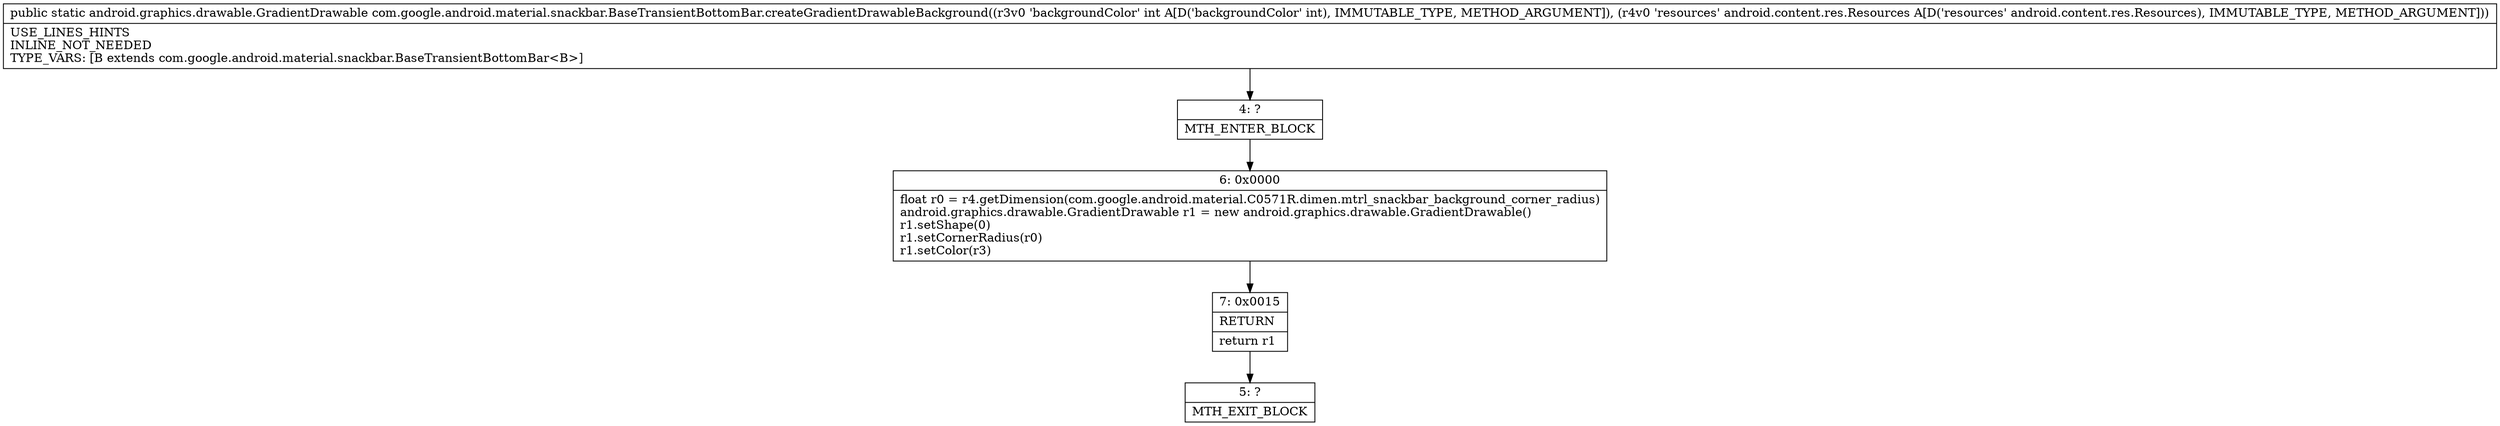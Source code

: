 digraph "CFG forcom.google.android.material.snackbar.BaseTransientBottomBar.createGradientDrawableBackground(ILandroid\/content\/res\/Resources;)Landroid\/graphics\/drawable\/GradientDrawable;" {
Node_4 [shape=record,label="{4\:\ ?|MTH_ENTER_BLOCK\l}"];
Node_6 [shape=record,label="{6\:\ 0x0000|float r0 = r4.getDimension(com.google.android.material.C0571R.dimen.mtrl_snackbar_background_corner_radius)\landroid.graphics.drawable.GradientDrawable r1 = new android.graphics.drawable.GradientDrawable()\lr1.setShape(0)\lr1.setCornerRadius(r0)\lr1.setColor(r3)\l}"];
Node_7 [shape=record,label="{7\:\ 0x0015|RETURN\l|return r1\l}"];
Node_5 [shape=record,label="{5\:\ ?|MTH_EXIT_BLOCK\l}"];
MethodNode[shape=record,label="{public static android.graphics.drawable.GradientDrawable com.google.android.material.snackbar.BaseTransientBottomBar.createGradientDrawableBackground((r3v0 'backgroundColor' int A[D('backgroundColor' int), IMMUTABLE_TYPE, METHOD_ARGUMENT]), (r4v0 'resources' android.content.res.Resources A[D('resources' android.content.res.Resources), IMMUTABLE_TYPE, METHOD_ARGUMENT]))  | USE_LINES_HINTS\lINLINE_NOT_NEEDED\lTYPE_VARS: [B extends com.google.android.material.snackbar.BaseTransientBottomBar\<B\>]\l}"];
MethodNode -> Node_4;Node_4 -> Node_6;
Node_6 -> Node_7;
Node_7 -> Node_5;
}

